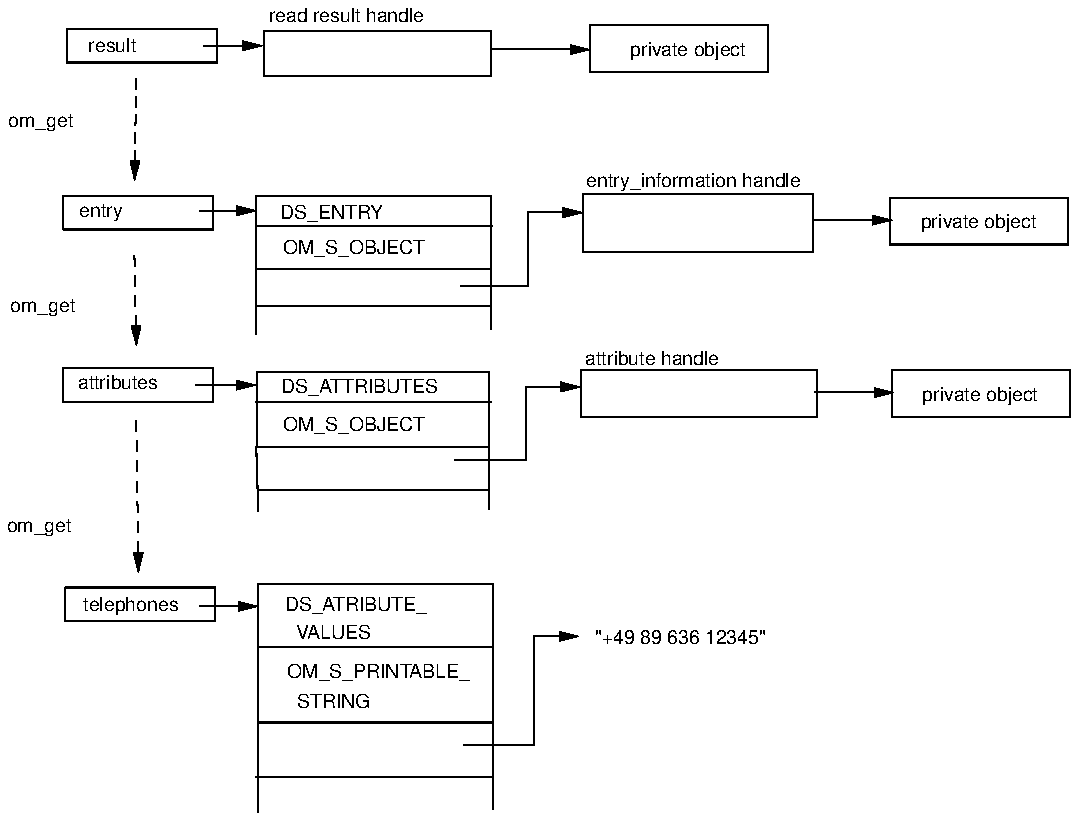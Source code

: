 .PS
.in +.6i
scale = 106.667
.ps 10
line   from 133, 19 \
	to 258, 19 
line   from 134, 172 \
	to 257, 172 
line   from 133, 195 \
	to 134, 161 
line   from 257, 196 \
	to 257, 162 
.ps 10
"\fH\s7entry_information handle\s0\fP"  at 366, 337
box  wid 123 ht 31 at 368.5, 314.5
"\fH\s7attribute handle\s0\fP"  at 344, 242
"\fH\s7read result handle\s0\fP"  at 181, 425
.ps 10
line -> dashed from 69, 209 \
	to 70, 128 
line -> dashed from 68, 297 \
	to 69, 249 
line -> dashed from 69, 391 \
	to 68, 337 
.ps 10
box  wid 80 ht 18 at 70, 228
"\fH\s7om_get\s0\fP"  at 17, 153
"\fH\s7om_get\s0\fP"  at 19, 270
"\fH\s7attributes\s0\fP"  at 59, 229
box  wid 80 ht 18 at 71, 111
box  wid 80 ht 18 at 70, 320
box  wid 80 ht 18 at 72, 409
"\fH\s7\"+49 89 636 12345\"\s0\fP"  at 359, 93
line ->  from 103, 110 \
	to 134, 110 
line ->  from 101, 228 \
	to 133, 228 
line ->  from 103, 321 \
	to 133, 321 
line ->  from 105, 409 \
	to 136, 409 
box  wid 95 ht 25 at 358.5, 407.5
"\fH\s7result\s0\fP"  at 56, 409
"\fH\s7private object\s0\fP"  at 363, 407
box  wid 121 ht 24 at 197.5, 405
.ps 10
line ->  from 258, 407 \
	to 311, 407 
.ps 10
"\fH\s7telephones\s0\fP"  at 66, 111
line ->  from 244, 36 \
	to 281, 36 \
	to 281, 94 \
	to 305, 94 
box  wid 125 ht 74 at 196.5, 85
"\fH\s7OM_S_PRINTABLE_\s0\fP"  at 198, 75
"\fH\s7STRING\s0\fP"  at 174, 59
line   from 135, 88 \
	to 259, 88 
line   from 134, 49 \
	to 134, 22 
line   from 259, 50 \
	to 259, 23 
"\fH\s7DS_ATRIBUTE_\s0\fP"  at 186, 111
"\fH\s7VALUES\s0\fP"  at 174, 96
.ps 10
line   from 134, 24 \
	to 134, 0 
line   from 259, 23 \
	to 259, 2 
.ps 10
box  wid 126 ht 25 at 369, 223.5
"\fH\s7private object\s0\fP"  at 518, 315
box  wid 95 ht 25 at 518.5, 315.5
box  wid 95 ht 25 at 518.5, 315.5
"\fH\s7private object\s0\fP"  at 518, 315
.ps 10
line ->  from 430, 316 \
	to 472, 316 
line   from 258, 270 \
	to 258, 258 \
	to 258, 258 
line   from 133, 270 \
	to 133, 255 
.ps 10
box  wid 124 ht 40 at 195, 215
box  wid 125 ht 59 at 195.5, 299.5
line   from 133, 219 \
	to 258, 219 
"\fH\s7entry\s0\fP"  at 50, 321
"\fH\s7DS_ATTRIBUTES\s0\fP"  at 188, 227
"\fH\s7OM_S_OBJECT\s0\fP"  at 185, 207
line   from 133, 290 \
	to 258, 290 
line   from 133, 313 \
	to 259, 313 
"\fH\s7DS_ENTRY\s0\fP"  at 173, 320
"\fH\s7OM_S_OBJECT\s0\fP"  at 185, 301
.ps 10
line ->  from 431, 224 \
	to 473, 224 
.ps 10
"\fH\s7private object\s0\fP"  at 519, 223
box  wid 95 ht 25 at 519.5, 223.5
box  wid 95 ht 25 at 519.5, 223.5
"\fH\s7private object\s0\fP"  at 519, 223
line ->  from 242, 281 \
	to 278, 281 \
	to 278, 320 \
	to 307, 320 
line ->  from 239, 188 \
	to 277, 188 \
	to 277, 227 \
	to 306, 227 
"\fH\s7om_get\s0\fP"  at 18, 369
.in -.6i
.PE

